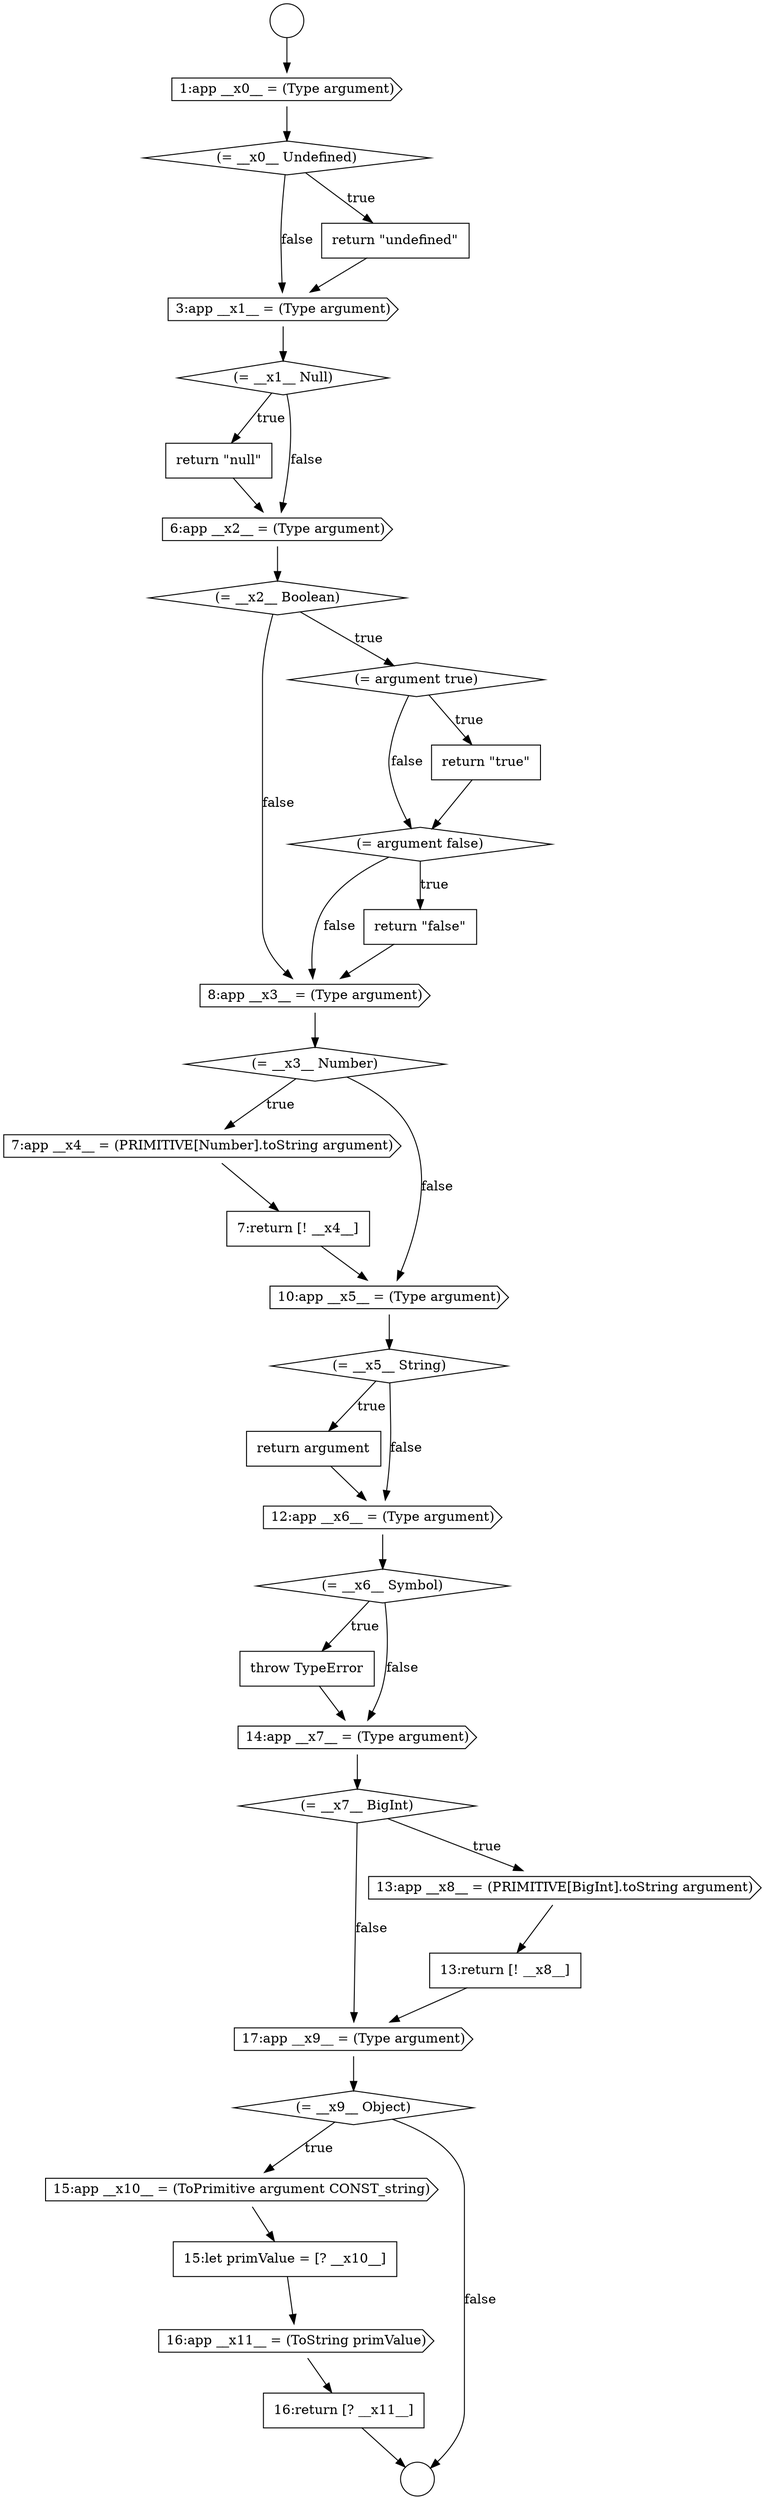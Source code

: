 digraph {
  node21447 [shape=cds, label=<<font color="black">8:app __x3__ = (Type argument)</font>> color="black" fillcolor="white" style=filled]
  node21463 [shape=cds, label=<<font color="black">15:app __x10__ = (ToPrimitive argument CONST_string)</font>> color="black" fillcolor="white" style=filled]
  node21453 [shape=none, margin=0, label=<<font color="black">
    <table border="0" cellborder="1" cellspacing="0" cellpadding="10">
      <tr><td align="left">return argument</td></tr>
    </table>
  </font>> color="black" fillcolor="white" style=filled]
  node21465 [shape=cds, label=<<font color="black">16:app __x11__ = (ToString primValue)</font>> color="black" fillcolor="white" style=filled]
  node21455 [shape=diamond, label=<<font color="black">(= __x6__ Symbol)</font>> color="black" fillcolor="white" style=filled]
  node21440 [shape=none, margin=0, label=<<font color="black">
    <table border="0" cellborder="1" cellspacing="0" cellpadding="10">
      <tr><td align="left">return &quot;null&quot;</td></tr>
    </table>
  </font>> color="black" fillcolor="white" style=filled]
  node21458 [shape=diamond, label=<<font color="black">(= __x7__ BigInt)</font>> color="black" fillcolor="white" style=filled]
  node21436 [shape=diamond, label=<<font color="black">(= __x0__ Undefined)</font>> color="black" fillcolor="white" style=filled]
  node21461 [shape=cds, label=<<font color="black">17:app __x9__ = (Type argument)</font>> color="black" fillcolor="white" style=filled]
  node21439 [shape=diamond, label=<<font color="black">(= __x1__ Null)</font>> color="black" fillcolor="white" style=filled]
  node21450 [shape=none, margin=0, label=<<font color="black">
    <table border="0" cellborder="1" cellspacing="0" cellpadding="10">
      <tr><td align="left">7:return [! __x4__]</td></tr>
    </table>
  </font>> color="black" fillcolor="white" style=filled]
  node21435 [shape=cds, label=<<font color="black">1:app __x0__ = (Type argument)</font>> color="black" fillcolor="white" style=filled]
  node21454 [shape=cds, label=<<font color="black">12:app __x6__ = (Type argument)</font>> color="black" fillcolor="white" style=filled]
  node21462 [shape=diamond, label=<<font color="black">(= __x9__ Object)</font>> color="black" fillcolor="white" style=filled]
  node21459 [shape=cds, label=<<font color="black">13:app __x8__ = (PRIMITIVE[BigInt].toString argument)</font>> color="black" fillcolor="white" style=filled]
  node21445 [shape=diamond, label=<<font color="black">(= argument false)</font>> color="black" fillcolor="white" style=filled]
  node21466 [shape=none, margin=0, label=<<font color="black">
    <table border="0" cellborder="1" cellspacing="0" cellpadding="10">
      <tr><td align="left">16:return [? __x11__]</td></tr>
    </table>
  </font>> color="black" fillcolor="white" style=filled]
  node21444 [shape=none, margin=0, label=<<font color="black">
    <table border="0" cellborder="1" cellspacing="0" cellpadding="10">
      <tr><td align="left">return &quot;true&quot;</td></tr>
    </table>
  </font>> color="black" fillcolor="white" style=filled]
  node21438 [shape=cds, label=<<font color="black">3:app __x1__ = (Type argument)</font>> color="black" fillcolor="white" style=filled]
  node21441 [shape=cds, label=<<font color="black">6:app __x2__ = (Type argument)</font>> color="black" fillcolor="white" style=filled]
  node21434 [shape=circle label=" " color="black" fillcolor="white" style=filled]
  node21448 [shape=diamond, label=<<font color="black">(= __x3__ Number)</font>> color="black" fillcolor="white" style=filled]
  node21433 [shape=circle label=" " color="black" fillcolor="white" style=filled]
  node21460 [shape=none, margin=0, label=<<font color="black">
    <table border="0" cellborder="1" cellspacing="0" cellpadding="10">
      <tr><td align="left">13:return [! __x8__]</td></tr>
    </table>
  </font>> color="black" fillcolor="white" style=filled]
  node21456 [shape=none, margin=0, label=<<font color="black">
    <table border="0" cellborder="1" cellspacing="0" cellpadding="10">
      <tr><td align="left">throw TypeError</td></tr>
    </table>
  </font>> color="black" fillcolor="white" style=filled]
  node21437 [shape=none, margin=0, label=<<font color="black">
    <table border="0" cellborder="1" cellspacing="0" cellpadding="10">
      <tr><td align="left">return &quot;undefined&quot;</td></tr>
    </table>
  </font>> color="black" fillcolor="white" style=filled]
  node21452 [shape=diamond, label=<<font color="black">(= __x5__ String)</font>> color="black" fillcolor="white" style=filled]
  node21442 [shape=diamond, label=<<font color="black">(= __x2__ Boolean)</font>> color="black" fillcolor="white" style=filled]
  node21464 [shape=none, margin=0, label=<<font color="black">
    <table border="0" cellborder="1" cellspacing="0" cellpadding="10">
      <tr><td align="left">15:let primValue = [? __x10__]</td></tr>
    </table>
  </font>> color="black" fillcolor="white" style=filled]
  node21457 [shape=cds, label=<<font color="black">14:app __x7__ = (Type argument)</font>> color="black" fillcolor="white" style=filled]
  node21449 [shape=cds, label=<<font color="black">7:app __x4__ = (PRIMITIVE[Number].toString argument)</font>> color="black" fillcolor="white" style=filled]
  node21451 [shape=cds, label=<<font color="black">10:app __x5__ = (Type argument)</font>> color="black" fillcolor="white" style=filled]
  node21443 [shape=diamond, label=<<font color="black">(= argument true)</font>> color="black" fillcolor="white" style=filled]
  node21446 [shape=none, margin=0, label=<<font color="black">
    <table border="0" cellborder="1" cellspacing="0" cellpadding="10">
      <tr><td align="left">return &quot;false&quot;</td></tr>
    </table>
  </font>> color="black" fillcolor="white" style=filled]
  node21461 -> node21462 [ color="black"]
  node21433 -> node21435 [ color="black"]
  node21449 -> node21450 [ color="black"]
  node21448 -> node21449 [label=<<font color="black">true</font>> color="black"]
  node21448 -> node21451 [label=<<font color="black">false</font>> color="black"]
  node21447 -> node21448 [ color="black"]
  node21451 -> node21452 [ color="black"]
  node21457 -> node21458 [ color="black"]
  node21462 -> node21463 [label=<<font color="black">true</font>> color="black"]
  node21462 -> node21434 [label=<<font color="black">false</font>> color="black"]
  node21454 -> node21455 [ color="black"]
  node21458 -> node21459 [label=<<font color="black">true</font>> color="black"]
  node21458 -> node21461 [label=<<font color="black">false</font>> color="black"]
  node21453 -> node21454 [ color="black"]
  node21456 -> node21457 [ color="black"]
  node21465 -> node21466 [ color="black"]
  node21464 -> node21465 [ color="black"]
  node21435 -> node21436 [ color="black"]
  node21446 -> node21447 [ color="black"]
  node21437 -> node21438 [ color="black"]
  node21439 -> node21440 [label=<<font color="black">true</font>> color="black"]
  node21439 -> node21441 [label=<<font color="black">false</font>> color="black"]
  node21459 -> node21460 [ color="black"]
  node21441 -> node21442 [ color="black"]
  node21438 -> node21439 [ color="black"]
  node21440 -> node21441 [ color="black"]
  node21463 -> node21464 [ color="black"]
  node21466 -> node21434 [ color="black"]
  node21460 -> node21461 [ color="black"]
  node21443 -> node21444 [label=<<font color="black">true</font>> color="black"]
  node21443 -> node21445 [label=<<font color="black">false</font>> color="black"]
  node21455 -> node21456 [label=<<font color="black">true</font>> color="black"]
  node21455 -> node21457 [label=<<font color="black">false</font>> color="black"]
  node21436 -> node21437 [label=<<font color="black">true</font>> color="black"]
  node21436 -> node21438 [label=<<font color="black">false</font>> color="black"]
  node21444 -> node21445 [ color="black"]
  node21445 -> node21446 [label=<<font color="black">true</font>> color="black"]
  node21445 -> node21447 [label=<<font color="black">false</font>> color="black"]
  node21452 -> node21453 [label=<<font color="black">true</font>> color="black"]
  node21452 -> node21454 [label=<<font color="black">false</font>> color="black"]
  node21450 -> node21451 [ color="black"]
  node21442 -> node21443 [label=<<font color="black">true</font>> color="black"]
  node21442 -> node21447 [label=<<font color="black">false</font>> color="black"]
}
